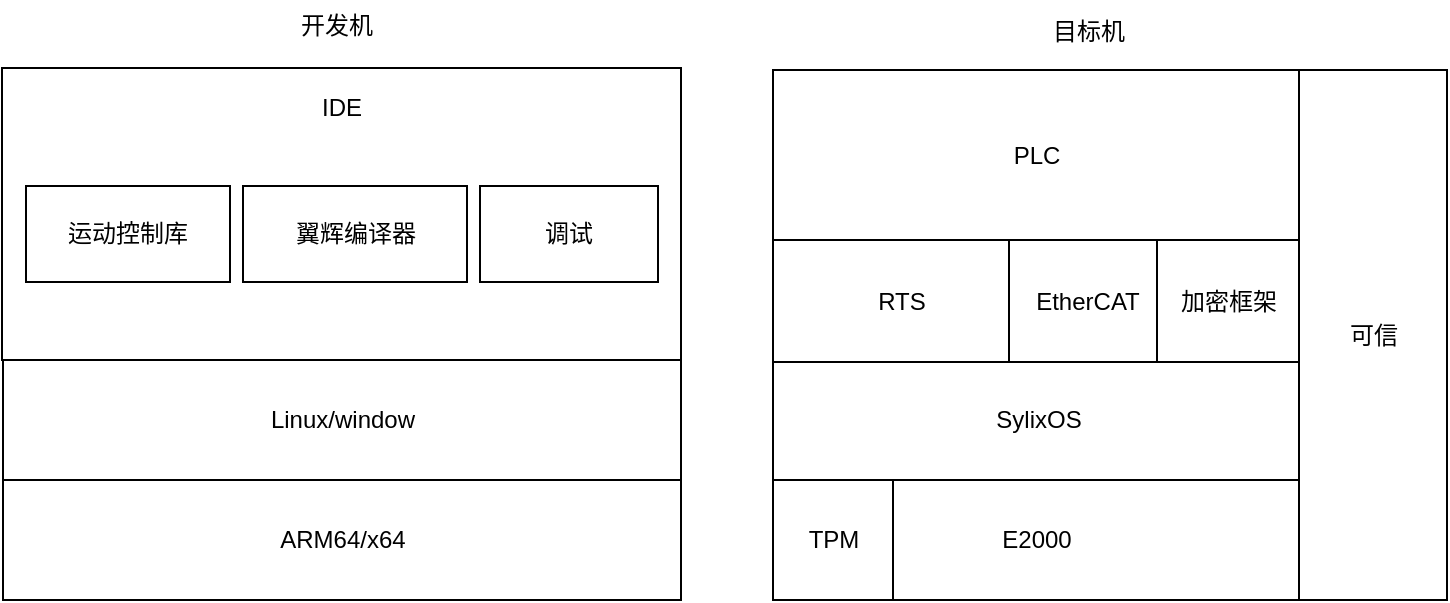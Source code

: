 <mxfile version="24.0.2" type="github">
  <diagram name="第 1 页" id="1dXNIjqomakK2E_-Wu3f">
    <mxGraphModel dx="3531" dy="622" grid="0" gridSize="10" guides="1" tooltips="1" connect="1" arrows="1" fold="1" page="1" pageScale="1" pageWidth="2336" pageHeight="1654" math="0" shadow="0">
      <root>
        <mxCell id="0" />
        <mxCell id="1" parent="0" />
        <mxCell id="yzZIrOnsQKPowUjHJJeK-1" value="" style="whiteSpace=wrap;html=1;aspect=fixed;" vertex="1" parent="1">
          <mxGeometry x="308.5" y="479" width="263" height="263" as="geometry" />
        </mxCell>
        <mxCell id="yzZIrOnsQKPowUjHJJeK-2" value="E2000" style="rounded=0;whiteSpace=wrap;html=1;" vertex="1" parent="1">
          <mxGeometry x="308.5" y="684" width="263" height="60" as="geometry" />
        </mxCell>
        <mxCell id="yzZIrOnsQKPowUjHJJeK-3" value="SylixOS" style="rounded=0;whiteSpace=wrap;html=1;" vertex="1" parent="1">
          <mxGeometry x="308.5" y="624" width="265" height="60" as="geometry" />
        </mxCell>
        <mxCell id="yzZIrOnsQKPowUjHJJeK-4" value="" style="rounded=0;whiteSpace=wrap;html=1;" vertex="1" parent="1">
          <mxGeometry x="308.5" y="564" width="263" height="60" as="geometry" />
        </mxCell>
        <mxCell id="yzZIrOnsQKPowUjHJJeK-5" value="TPM" style="whiteSpace=wrap;html=1;aspect=fixed;" vertex="1" parent="1">
          <mxGeometry x="308.5" y="684" width="60" height="60" as="geometry" />
        </mxCell>
        <mxCell id="yzZIrOnsQKPowUjHJJeK-8" value="RTS" style="rounded=0;whiteSpace=wrap;html=1;" vertex="1" parent="1">
          <mxGeometry x="308.5" y="564" width="128" height="61" as="geometry" />
        </mxCell>
        <mxCell id="yzZIrOnsQKPowUjHJJeK-9" value="EtherCAT" style="rounded=0;whiteSpace=wrap;html=1;" vertex="1" parent="1">
          <mxGeometry x="426.5" y="564" width="78" height="61" as="geometry" />
        </mxCell>
        <mxCell id="yzZIrOnsQKPowUjHJJeK-10" value="可信" style="rounded=0;whiteSpace=wrap;html=1;" vertex="1" parent="1">
          <mxGeometry x="571.5" y="479" width="74" height="265" as="geometry" />
        </mxCell>
        <mxCell id="yzZIrOnsQKPowUjHJJeK-11" value="PLC" style="rounded=0;whiteSpace=wrap;html=1;" vertex="1" parent="1">
          <mxGeometry x="308.5" y="479" width="263" height="85" as="geometry" />
        </mxCell>
        <mxCell id="yzZIrOnsQKPowUjHJJeK-12" value="加密框架" style="rounded=0;whiteSpace=wrap;html=1;" vertex="1" parent="1">
          <mxGeometry x="500.5" y="564" width="71" height="61" as="geometry" />
        </mxCell>
        <mxCell id="yzZIrOnsQKPowUjHJJeK-13" value="目标机" style="text;html=1;align=center;verticalAlign=middle;resizable=0;points=[];autosize=1;strokeColor=none;fillColor=none;" vertex="1" parent="1">
          <mxGeometry x="438.5" y="447" width="54" height="26" as="geometry" />
        </mxCell>
        <mxCell id="yzZIrOnsQKPowUjHJJeK-16" value="ARM64/x64" style="rounded=0;whiteSpace=wrap;html=1;" vertex="1" parent="1">
          <mxGeometry x="-76.5" y="684" width="339" height="60" as="geometry" />
        </mxCell>
        <mxCell id="yzZIrOnsQKPowUjHJJeK-17" value="Linux/window" style="rounded=0;whiteSpace=wrap;html=1;" vertex="1" parent="1">
          <mxGeometry x="-76.5" y="624" width="339" height="60" as="geometry" />
        </mxCell>
        <mxCell id="yzZIrOnsQKPowUjHJJeK-18" value="" style="rounded=0;whiteSpace=wrap;html=1;" vertex="1" parent="1">
          <mxGeometry x="-77" y="478" width="339.5" height="146" as="geometry" />
        </mxCell>
        <mxCell id="yzZIrOnsQKPowUjHJJeK-19" value="IDE" style="text;html=1;align=center;verticalAlign=middle;whiteSpace=wrap;rounded=0;" vertex="1" parent="1">
          <mxGeometry x="62.75" y="483" width="60" height="30" as="geometry" />
        </mxCell>
        <mxCell id="yzZIrOnsQKPowUjHJJeK-23" value="运动控制库" style="rounded=0;whiteSpace=wrap;html=1;" vertex="1" parent="1">
          <mxGeometry x="-65" y="537" width="102" height="48" as="geometry" />
        </mxCell>
        <mxCell id="yzZIrOnsQKPowUjHJJeK-24" value="翼辉编译器" style="rounded=0;whiteSpace=wrap;html=1;" vertex="1" parent="1">
          <mxGeometry x="43.5" y="537" width="112" height="48" as="geometry" />
        </mxCell>
        <mxCell id="yzZIrOnsQKPowUjHJJeK-25" value="调试" style="rounded=0;whiteSpace=wrap;html=1;" vertex="1" parent="1">
          <mxGeometry x="162" y="537" width="89" height="48" as="geometry" />
        </mxCell>
        <mxCell id="yzZIrOnsQKPowUjHJJeK-26" value="开发机" style="text;html=1;align=center;verticalAlign=middle;resizable=0;points=[];autosize=1;strokeColor=none;fillColor=none;" vertex="1" parent="1">
          <mxGeometry x="62.75" y="444" width="54" height="26" as="geometry" />
        </mxCell>
      </root>
    </mxGraphModel>
  </diagram>
</mxfile>
